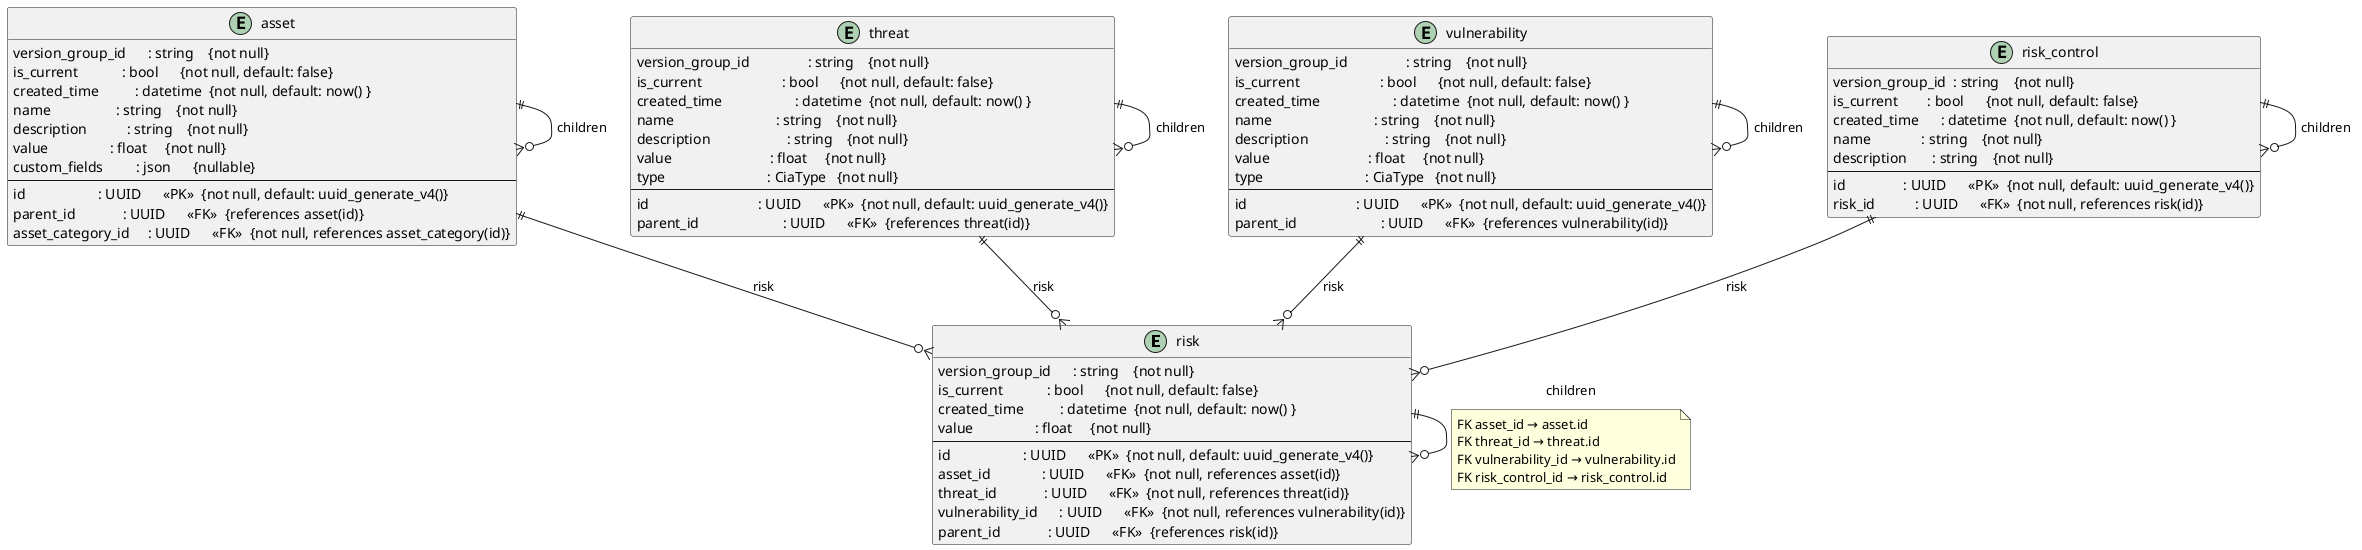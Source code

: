 @startuml
' skinparam linetype ortho

entity "risk" as RSK {
    version_group_id      : string    {not null}
    is_current            : bool      {not null, default: false}
    created_time          : datetime  {not null, default: now() }
    value                 : float     {not null}
    --
    id                    : UUID      <<PK>>  {not null, default: uuid_generate_v4()}
    asset_id              : UUID      <<FK>>  {not null, references asset(id)}
    threat_id             : UUID      <<FK>>  {not null, references threat(id)}
    vulnerability_id      : UUID      <<FK>>  {not null, references vulnerability(id)}
    parent_id             : UUID      <<FK>>  {references risk(id)}
}
RSK ||--o{ RSK : children

note on link
    FK asset_id → asset.id
    FK threat_id → threat.id
    FK vulnerability_id → vulnerability.id
    FK risk_control_id → risk_control.id
end note

entity "asset" as AST {
    version_group_id      : string    {not null}
    is_current            : bool      {not null, default: false}
    created_time          : datetime  {not null, default: now() }
    name                  : string    {not null}
    description           : string    {not null}
    value                 : float     {not null}
    custom_fields         : json      {nullable}
    --
    id                    : UUID      <<PK>>  {not null, default: uuid_generate_v4()}
    parent_id             : UUID      <<FK>>  {references asset(id)}
    asset_category_id     : UUID      <<FK>>  {not null, references asset_category(id)}
}
AST ||--o{ AST : children
AST ||--o{ RSK : risk

entity "threat" as THR {
    version_group_id                : string    {not null}
    is_current                      : bool      {not null, default: false}
    created_time                    : datetime  {not null, default: now() }
    name                            : string    {not null}
    description                     : string    {not null}
    value                           : float     {not null}
    type                            : CiaType   {not null}
    --
    id                              : UUID      <<PK>>  {not null, default: uuid_generate_v4()}
    parent_id                       : UUID      <<FK>>  {references threat(id)}
}
THR ||--o{ THR : children
THR ||--o{ RSK : risk

entity "vulnerability" as VUL {
    version_group_id                : string    {not null}
    is_current                      : bool      {not null, default: false}
    created_time                    : datetime  {not null, default: now() }
    name                            : string    {not null}
    description                     : string    {not null}
    value                           : float     {not null}
    type                            : CiaType   {not null}
    --
    id                              : UUID      <<PK>>  {not null, default: uuid_generate_v4()}
    parent_id                       : UUID      <<FK>>  {references vulnerability(id)}
}
VUL ||--o{ VUL : children
VUL ||--o{ RSK : risk

entity "risk_control" as RSC {
    version_group_id  : string    {not null}
    is_current        : bool      {not null, default: false}
    created_time      : datetime  {not null, default: now() }
    name              : string    {not null}
    description       : string    {not null}
    --
    id                : UUID      <<PK>>  {not null, default: uuid_generate_v4()}
    risk_id           : UUID      <<FK>>  {not null, references risk(id)}
}

RSC ||--o{ RSC : children
RSC ||--o{ RSK : risk
@enduml
